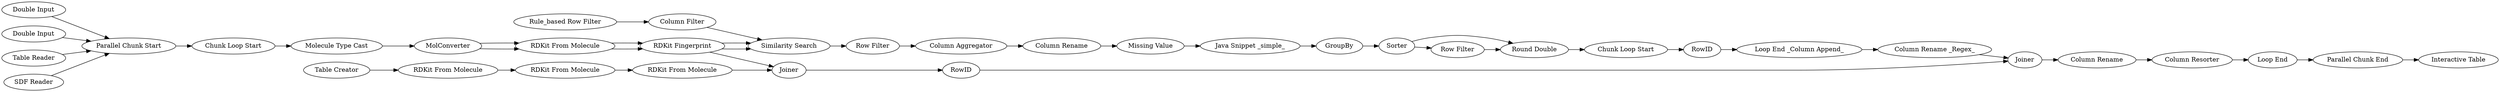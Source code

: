 digraph {
	861 [label="Double Input"]
	862 [label="Double Input"]
	1143 [label="Table Reader"]
	618 [label=Sorter]
	619 [label="Row Filter"]
	816 [label="RDKit Fingerprint"]
	822 [label="Round Double"]
	828 [label="RDKit From Molecule"]
	830 [label=MolConverter]
	831 [label="Column Filter"]
	1090 [label="Molecule Type Cast"]
	1094 [label="Column Resorter"]
	1099 [label="Parallel Chunk Start"]
	1103 [label="Parallel Chunk End"]
	1110 [label="Chunk Loop Start"]
	1112 [label="Loop End"]
	1118 [label=Joiner]
	1119 [label="Row Filter"]
	1132 [label="Column Rename _Regex_"]
	1133 [label="Loop End _Column Append_"]
	1134 [label=RowID]
	1135 [label=Joiner]
	1141 [label=RowID]
	1142 [label="Column Rename"]
	1148 [label="RDKit From Molecule"]
	1149 [label="RDKit From Molecule"]
	1150 [label="RDKit From Molecule"]
	1160 [label="Java Snippet _simple_"]
	1164 [label="Column Rename"]
	1166 [label="Table Creator"]
	1167 [label="Chunk Loop Start"]
	1171 [label=GroupBy]
	1172 [label="Column Aggregator"]
	1179 [label="Similarity Search"]
	1185 [label="Missing Value"]
	1187 [label="Rule_based Row Filter"]
	1211 [label="SDF Reader"]
	1212 [label="Interactive Table"]
	618 -> 822
	618 -> 1119
	619 -> 1172
	816 -> 1135
	816 -> 1179
	816 -> 1179
	822 -> 1110
	828 -> 816
	828 -> 816
	830 -> 828
	830 -> 828
	831 -> 1179
	1090 -> 830
	1094 -> 1112
	1099 -> 1167
	1110 -> 1134
	1112 -> 1103
	1118 -> 1142
	1119 -> 822
	1132 -> 1118
	1133 -> 1132
	1134 -> 1133
	1135 -> 1141
	1141 -> 1118
	1142 -> 1094
	1148 -> 1149
	1149 -> 1150
	1150 -> 1135
	1160 -> 1171
	1164 -> 1185
	1166 -> 1148
	1167 -> 1090
	1171 -> 618
	1172 -> 1164
	1179 -> 619
	1185 -> 1160
	1187 -> 831
	861 -> 1099
	862 -> 1099
	1143 -> 1099
	1103 -> 1212
	1211 -> 1099
	rankdir=LR
}
